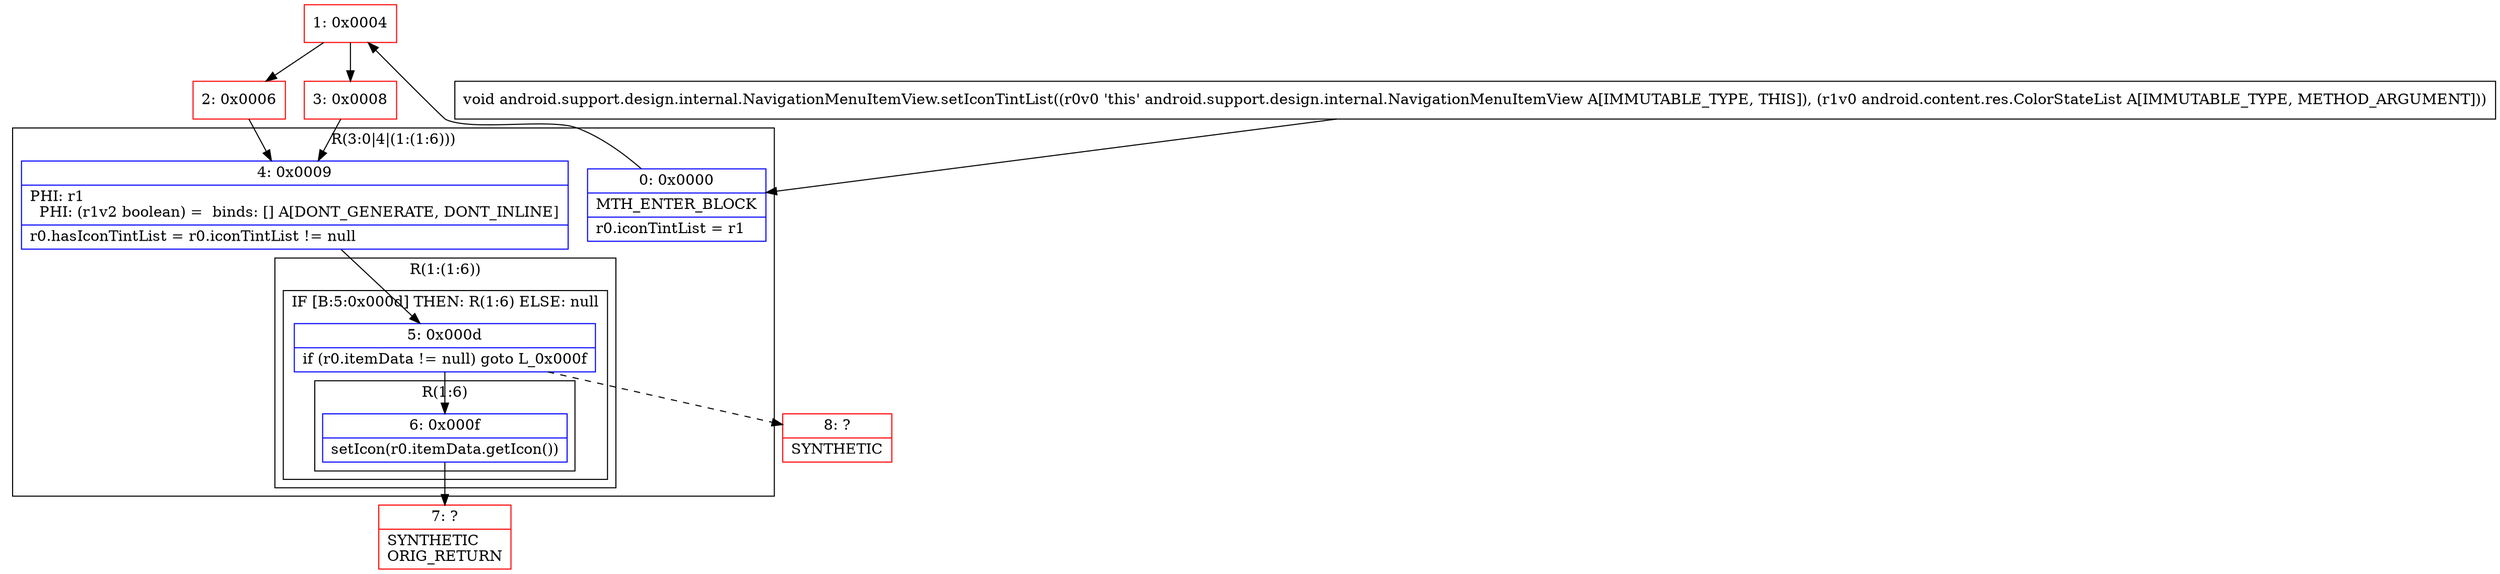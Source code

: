 digraph "CFG forandroid.support.design.internal.NavigationMenuItemView.setIconTintList(Landroid\/content\/res\/ColorStateList;)V" {
subgraph cluster_Region_220007893 {
label = "R(3:0|4|(1:(1:6)))";
node [shape=record,color=blue];
Node_0 [shape=record,label="{0\:\ 0x0000|MTH_ENTER_BLOCK\l|r0.iconTintList = r1\l}"];
Node_4 [shape=record,label="{4\:\ 0x0009|PHI: r1 \l  PHI: (r1v2 boolean) =  binds: [] A[DONT_GENERATE, DONT_INLINE]\l|r0.hasIconTintList = r0.iconTintList != null\l}"];
subgraph cluster_Region_656529219 {
label = "R(1:(1:6))";
node [shape=record,color=blue];
subgraph cluster_IfRegion_29680259 {
label = "IF [B:5:0x000d] THEN: R(1:6) ELSE: null";
node [shape=record,color=blue];
Node_5 [shape=record,label="{5\:\ 0x000d|if (r0.itemData != null) goto L_0x000f\l}"];
subgraph cluster_Region_200346709 {
label = "R(1:6)";
node [shape=record,color=blue];
Node_6 [shape=record,label="{6\:\ 0x000f|setIcon(r0.itemData.getIcon())\l}"];
}
}
}
}
Node_1 [shape=record,color=red,label="{1\:\ 0x0004}"];
Node_2 [shape=record,color=red,label="{2\:\ 0x0006}"];
Node_3 [shape=record,color=red,label="{3\:\ 0x0008}"];
Node_7 [shape=record,color=red,label="{7\:\ ?|SYNTHETIC\lORIG_RETURN\l}"];
Node_8 [shape=record,color=red,label="{8\:\ ?|SYNTHETIC\l}"];
MethodNode[shape=record,label="{void android.support.design.internal.NavigationMenuItemView.setIconTintList((r0v0 'this' android.support.design.internal.NavigationMenuItemView A[IMMUTABLE_TYPE, THIS]), (r1v0 android.content.res.ColorStateList A[IMMUTABLE_TYPE, METHOD_ARGUMENT])) }"];
MethodNode -> Node_0;
Node_0 -> Node_1;
Node_4 -> Node_5;
Node_5 -> Node_6;
Node_5 -> Node_8[style=dashed];
Node_6 -> Node_7;
Node_1 -> Node_2;
Node_1 -> Node_3;
Node_2 -> Node_4;
Node_3 -> Node_4;
}

